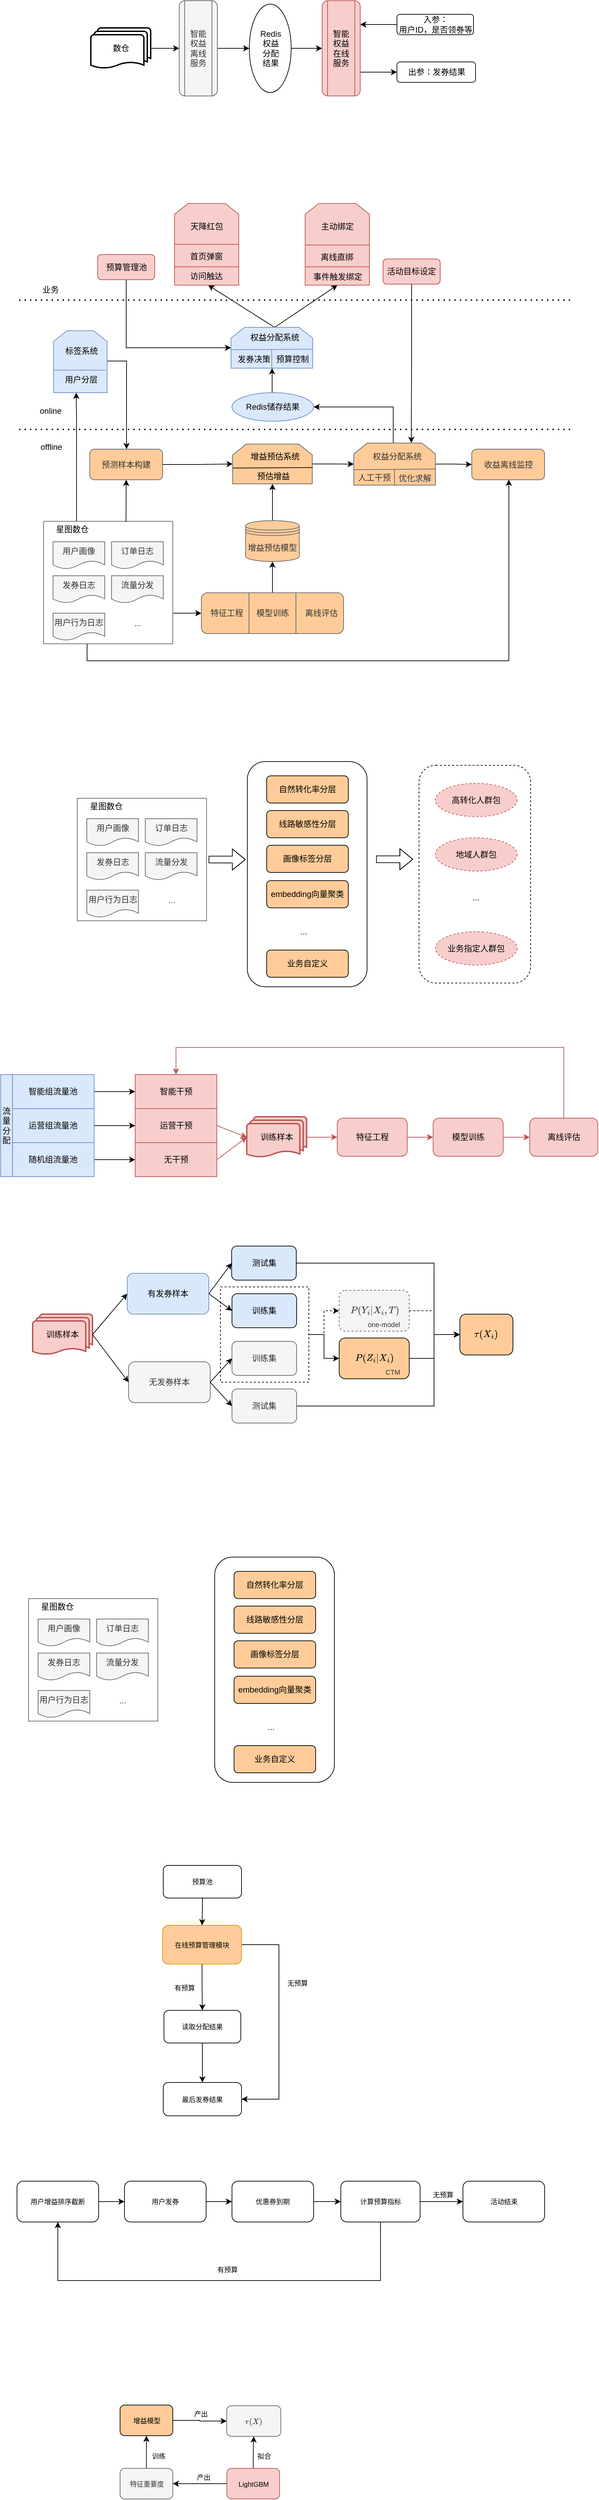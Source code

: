 <mxfile version="20.2.1" type="github">
  <diagram id="0d_ut0WmNH7dI-ibBs3p" name="第 1 页">
    <mxGraphModel dx="919" dy="613" grid="0" gridSize="10" guides="1" tooltips="1" connect="1" arrows="1" fold="1" page="0" pageScale="1" pageWidth="827" pageHeight="1169" background="none" math="1" shadow="0">
      <root>
        <mxCell id="0" />
        <mxCell id="1" parent="0" />
        <mxCell id="P1bSGM74OCymADJrnlDI-253" style="edgeStyle=orthogonalEdgeStyle;rounded=0;orthogonalLoop=1;jettySize=auto;html=1;exitX=1;exitY=0.5;exitDx=0;exitDy=0;entryX=0;entryY=0.5;entryDx=0;entryDy=0;strokeColor=#000000;strokeWidth=1;dashed=1;" parent="1" source="P1bSGM74OCymADJrnlDI-252" target="P1bSGM74OCymADJrnlDI-251" edge="1">
          <mxGeometry relative="1" as="geometry" />
        </mxCell>
        <mxCell id="EOO544wxVhOrI_FCxBew-11" style="edgeStyle=orthogonalEdgeStyle;rounded=0;orthogonalLoop=1;jettySize=auto;html=1;exitX=1;exitY=0.5;exitDx=0;exitDy=0;entryX=0;entryY=0.5;entryDx=0;entryDy=0;" edge="1" parent="1" source="P1bSGM74OCymADJrnlDI-252" target="EOO544wxVhOrI_FCxBew-10">
          <mxGeometry relative="1" as="geometry" />
        </mxCell>
        <mxCell id="P1bSGM74OCymADJrnlDI-252" value="" style="rounded=0;whiteSpace=wrap;html=1;glass=0;sketch=0;strokeColor=#000000;strokeWidth=1;fillColor=none;gradientColor=none;dashed=1;" parent="1" vertex="1">
          <mxGeometry x="346" y="1950" width="130" height="140" as="geometry" />
        </mxCell>
        <mxCell id="P1bSGM74OCymADJrnlDI-179" value="" style="rounded=1;whiteSpace=wrap;html=1;glass=0;sketch=0;strokeColor=#000000;strokeWidth=1;fillColor=none;gradientColor=none;" parent="1" vertex="1">
          <mxGeometry x="385.58" y="1178" width="176" height="331" as="geometry" />
        </mxCell>
        <mxCell id="P1bSGM74OCymADJrnlDI-195" value="" style="rounded=1;whiteSpace=wrap;html=1;glass=0;sketch=0;strokeColor=#000000;strokeWidth=1;fillColor=none;gradientColor=none;dashed=1;" parent="1" vertex="1">
          <mxGeometry x="638" y="1183.5" width="164" height="320" as="geometry" />
        </mxCell>
        <mxCell id="P1bSGM74OCymADJrnlDI-2" value="数仓" style="strokeWidth=2;html=1;shape=mxgraph.flowchart.multi-document;whiteSpace=wrap;" parent="1" vertex="1">
          <mxGeometry x="155.5" y="100" width="88" height="60" as="geometry" />
        </mxCell>
        <mxCell id="P1bSGM74OCymADJrnlDI-3" value="" style="endArrow=classic;html=1;rounded=0;exitX=1;exitY=0.5;exitDx=0;exitDy=0;exitPerimeter=0;" parent="1" source="P1bSGM74OCymADJrnlDI-2" edge="1">
          <mxGeometry width="50" height="50" relative="1" as="geometry">
            <mxPoint x="235.5" y="160" as="sourcePoint" />
            <mxPoint x="285.5" y="130" as="targetPoint" />
          </mxGeometry>
        </mxCell>
        <mxCell id="P1bSGM74OCymADJrnlDI-13" style="edgeStyle=orthogonalEdgeStyle;rounded=0;orthogonalLoop=1;jettySize=auto;html=1;exitX=1;exitY=0.75;exitDx=0;exitDy=0;entryX=0;entryY=0.5;entryDx=0;entryDy=0;" parent="1" source="P1bSGM74OCymADJrnlDI-4" target="P1bSGM74OCymADJrnlDI-10" edge="1">
          <mxGeometry relative="1" as="geometry" />
        </mxCell>
        <mxCell id="P1bSGM74OCymADJrnlDI-4" value="智能&lt;br&gt;权益&lt;br&gt;在线&lt;br&gt;服务" style="shape=process;whiteSpace=wrap;html=1;backgroundOutline=1;rounded=1;fillColor=#f8cecc;strokeColor=#b85450;" parent="1" vertex="1">
          <mxGeometry x="495.5" y="60" width="56" height="140" as="geometry" />
        </mxCell>
        <mxCell id="P1bSGM74OCymADJrnlDI-7" style="edgeStyle=orthogonalEdgeStyle;rounded=0;orthogonalLoop=1;jettySize=auto;html=1;exitX=1;exitY=0.5;exitDx=0;exitDy=0;entryX=0;entryY=0.5;entryDx=0;entryDy=0;" parent="1" source="P1bSGM74OCymADJrnlDI-5" target="P1bSGM74OCymADJrnlDI-6" edge="1">
          <mxGeometry relative="1" as="geometry" />
        </mxCell>
        <mxCell id="P1bSGM74OCymADJrnlDI-5" value="智能&lt;br&gt;权益&lt;br&gt;离线&lt;br&gt;服务" style="shape=process;whiteSpace=wrap;html=1;backgroundOutline=1;rounded=1;fillColor=#f5f5f5;strokeColor=#666666;fontColor=#333333;" parent="1" vertex="1">
          <mxGeometry x="285.5" y="60" width="56" height="140" as="geometry" />
        </mxCell>
        <mxCell id="P1bSGM74OCymADJrnlDI-8" style="edgeStyle=orthogonalEdgeStyle;rounded=0;orthogonalLoop=1;jettySize=auto;html=1;exitX=1;exitY=0.5;exitDx=0;exitDy=0;entryX=0;entryY=0.5;entryDx=0;entryDy=0;" parent="1" source="P1bSGM74OCymADJrnlDI-6" target="P1bSGM74OCymADJrnlDI-4" edge="1">
          <mxGeometry relative="1" as="geometry" />
        </mxCell>
        <mxCell id="P1bSGM74OCymADJrnlDI-6" value="Redis&lt;br&gt;权益&lt;br&gt;分配&lt;br&gt;结果" style="ellipse;whiteSpace=wrap;html=1;rounded=1;" parent="1" vertex="1">
          <mxGeometry x="388.5" y="65" width="61.5" height="130" as="geometry" />
        </mxCell>
        <mxCell id="P1bSGM74OCymADJrnlDI-10" value="出参：发券结果" style="rounded=1;whiteSpace=wrap;html=1;" parent="1" vertex="1">
          <mxGeometry x="605.5" y="150" width="115.5" height="30" as="geometry" />
        </mxCell>
        <mxCell id="P1bSGM74OCymADJrnlDI-12" style="edgeStyle=orthogonalEdgeStyle;rounded=0;orthogonalLoop=1;jettySize=auto;html=1;exitX=0;exitY=0.5;exitDx=0;exitDy=0;entryX=1;entryY=0.25;entryDx=0;entryDy=0;" parent="1" source="P1bSGM74OCymADJrnlDI-11" target="P1bSGM74OCymADJrnlDI-4" edge="1">
          <mxGeometry relative="1" as="geometry" />
        </mxCell>
        <mxCell id="P1bSGM74OCymADJrnlDI-11" value="入参：&lt;br&gt;用户ID，是否领券等" style="rounded=1;whiteSpace=wrap;html=1;" parent="1" vertex="1">
          <mxGeometry x="605.5" y="80" width="112.5" height="30" as="geometry" />
        </mxCell>
        <mxCell id="P1bSGM74OCymADJrnlDI-119" style="edgeStyle=orthogonalEdgeStyle;rounded=0;orthogonalLoop=1;jettySize=auto;html=1;exitX=0.25;exitY=0;exitDx=0;exitDy=0;strokeWidth=1;" parent="1" target="P1bSGM74OCymADJrnlDI-111" edge="1">
          <mxGeometry relative="1" as="geometry">
            <mxPoint x="134.5" y="825.0" as="sourcePoint" />
            <mxPoint x="133.54" y="519" as="targetPoint" />
            <Array as="points">
              <mxPoint x="134" y="671" />
              <mxPoint x="134" y="671" />
            </Array>
          </mxGeometry>
        </mxCell>
        <mxCell id="P1bSGM74OCymADJrnlDI-137" style="edgeStyle=orthogonalEdgeStyle;rounded=0;orthogonalLoop=1;jettySize=auto;html=1;exitX=1;exitY=0.75;exitDx=0;exitDy=0;entryX=0;entryY=0.5;entryDx=0;entryDy=0;strokeWidth=1;" parent="1" source="P1bSGM74OCymADJrnlDI-15" target="P1bSGM74OCymADJrnlDI-42" edge="1">
          <mxGeometry relative="1" as="geometry" />
        </mxCell>
        <mxCell id="P1bSGM74OCymADJrnlDI-138" style="edgeStyle=orthogonalEdgeStyle;rounded=0;orthogonalLoop=1;jettySize=auto;html=1;strokeWidth=1;entryX=0.505;entryY=0.996;entryDx=0;entryDy=0;entryPerimeter=0;" parent="1" source="P1bSGM74OCymADJrnlDI-15" target="P1bSGM74OCymADJrnlDI-23" edge="1">
          <mxGeometry relative="1" as="geometry">
            <mxPoint x="770" y="770" as="targetPoint" />
            <Array as="points">
              <mxPoint x="150" y="1030" />
              <mxPoint x="770" y="1030" />
              <mxPoint x="770" y="764" />
            </Array>
          </mxGeometry>
        </mxCell>
        <mxCell id="P1bSGM74OCymADJrnlDI-15" value="" style="swimlane;startSize=0;rounded=1;arcSize=38;fillColor=#f5f5f5;fontColor=#333333;strokeColor=#666666;" parent="1" vertex="1">
          <mxGeometry x="86" y="825" width="190" height="180" as="geometry">
            <mxRectangle x="60" y="825" width="50" height="40" as="alternateBounds" />
          </mxGeometry>
        </mxCell>
        <mxCell id="P1bSGM74OCymADJrnlDI-17" value="用户画像" style="shape=document;whiteSpace=wrap;html=1;boundedLbl=1;rounded=1;fillColor=#f5f5f5;fontColor=#333333;strokeColor=#666666;" parent="P1bSGM74OCymADJrnlDI-15" vertex="1">
          <mxGeometry x="14" y="30" width="76" height="40" as="geometry" />
        </mxCell>
        <mxCell id="P1bSGM74OCymADJrnlDI-18" value="订单日志" style="shape=document;whiteSpace=wrap;html=1;boundedLbl=1;rounded=1;fillColor=#f5f5f5;fontColor=#333333;strokeColor=#666666;" parent="P1bSGM74OCymADJrnlDI-15" vertex="1">
          <mxGeometry x="100" y="30" width="76" height="40" as="geometry" />
        </mxCell>
        <mxCell id="P1bSGM74OCymADJrnlDI-19" value="发券日志" style="shape=document;whiteSpace=wrap;html=1;boundedLbl=1;rounded=1;fillColor=#f5f5f5;fontColor=#333333;strokeColor=#666666;" parent="P1bSGM74OCymADJrnlDI-15" vertex="1">
          <mxGeometry x="14" y="80" width="76" height="40" as="geometry" />
        </mxCell>
        <mxCell id="P1bSGM74OCymADJrnlDI-20" value="流量分发" style="shape=document;whiteSpace=wrap;html=1;boundedLbl=1;rounded=1;fillColor=#f5f5f5;fontColor=#333333;strokeColor=#666666;" parent="P1bSGM74OCymADJrnlDI-15" vertex="1">
          <mxGeometry x="100" y="80" width="76" height="40" as="geometry" />
        </mxCell>
        <mxCell id="P1bSGM74OCymADJrnlDI-21" value="用户行为日志" style="shape=document;whiteSpace=wrap;html=1;boundedLbl=1;rounded=1;fillColor=#f5f5f5;fontColor=#333333;strokeColor=#666666;" parent="P1bSGM74OCymADJrnlDI-15" vertex="1">
          <mxGeometry x="14" y="135" width="76" height="40" as="geometry" />
        </mxCell>
        <mxCell id="P1bSGM74OCymADJrnlDI-22" value="..." style="text;html=1;align=center;verticalAlign=middle;resizable=0;points=[];autosize=1;strokeColor=none;fillColor=none;fontColor=#333333;" parent="P1bSGM74OCymADJrnlDI-15" vertex="1">
          <mxGeometry x="123" y="135" width="30" height="30" as="geometry" />
        </mxCell>
        <mxCell id="P1bSGM74OCymADJrnlDI-23" value="收益离线监控" style="rounded=1;whiteSpace=wrap;html=1;fillColor=#FFCC99;fontColor=#333333;strokeColor=#666666;" parent="1" vertex="1">
          <mxGeometry x="715.5" y="719" width="107" height="45" as="geometry" />
        </mxCell>
        <mxCell id="P1bSGM74OCymADJrnlDI-131" style="edgeStyle=orthogonalEdgeStyle;rounded=0;orthogonalLoop=1;jettySize=auto;html=1;entryX=0;entryY=0.5;entryDx=0;entryDy=0;strokeWidth=1;" parent="1" source="P1bSGM74OCymADJrnlDI-40" target="P1bSGM74OCymADJrnlDI-24" edge="1">
          <mxGeometry relative="1" as="geometry" />
        </mxCell>
        <mxCell id="P1bSGM74OCymADJrnlDI-40" value="预测样本构建" style="rounded=1;whiteSpace=wrap;html=1;fillColor=#FFCC99;fontColor=#333333;strokeColor=#666666;" parent="1" vertex="1">
          <mxGeometry x="154" y="719" width="107" height="45" as="geometry" />
        </mxCell>
        <mxCell id="P1bSGM74OCymADJrnlDI-134" style="edgeStyle=orthogonalEdgeStyle;rounded=0;orthogonalLoop=1;jettySize=auto;html=1;entryX=0.5;entryY=1;entryDx=0;entryDy=0;strokeWidth=1;" parent="1" source="P1bSGM74OCymADJrnlDI-42" target="P1bSGM74OCymADJrnlDI-45" edge="1">
          <mxGeometry relative="1" as="geometry" />
        </mxCell>
        <mxCell id="P1bSGM74OCymADJrnlDI-133" style="edgeStyle=orthogonalEdgeStyle;rounded=0;orthogonalLoop=1;jettySize=auto;html=1;strokeWidth=1;entryX=0.5;entryY=1;entryDx=0;entryDy=0;" parent="1" source="P1bSGM74OCymADJrnlDI-45" target="P1bSGM74OCymADJrnlDI-24" edge="1">
          <mxGeometry relative="1" as="geometry">
            <mxPoint x="430" y="780" as="targetPoint" />
          </mxGeometry>
        </mxCell>
        <mxCell id="P1bSGM74OCymADJrnlDI-45" value="增益预估模型" style="shape=datastore;whiteSpace=wrap;html=1;rounded=1;glass=0;sketch=0;strokeWidth=1;fillColor=#FFCC99;fontColor=#333333;strokeColor=#666666;" parent="1" vertex="1">
          <mxGeometry x="383" y="824" width="79" height="60" as="geometry" />
        </mxCell>
        <mxCell id="P1bSGM74OCymADJrnlDI-158" style="edgeStyle=orthogonalEdgeStyle;rounded=0;orthogonalLoop=1;jettySize=auto;html=1;exitX=0.5;exitY=1;exitDx=0;exitDy=0;entryX=0.704;entryY=-0.003;entryDx=0;entryDy=0;entryPerimeter=0;strokeWidth=1;" parent="1" source="P1bSGM74OCymADJrnlDI-110" target="P1bSGM74OCymADJrnlDI-30" edge="1">
          <mxGeometry relative="1" as="geometry" />
        </mxCell>
        <mxCell id="P1bSGM74OCymADJrnlDI-110" value="活动目标设定" style="rounded=1;whiteSpace=wrap;html=1;glass=0;sketch=0;strokeWidth=1;fillColor=#f8cecc;strokeColor=#b85450;" parent="1" vertex="1">
          <mxGeometry x="585" y="439.5" width="84" height="37" as="geometry" />
        </mxCell>
        <mxCell id="P1bSGM74OCymADJrnlDI-111" value="" style="shape=loopLimit;whiteSpace=wrap;html=1;rounded=0;sketch=0;size=20;fillColor=#dae8fc;strokeColor=#6c8ebf;" parent="1" vertex="1">
          <mxGeometry x="100.58" y="545" width="78.92" height="91" as="geometry" />
        </mxCell>
        <mxCell id="P1bSGM74OCymADJrnlDI-122" style="edgeStyle=orthogonalEdgeStyle;rounded=0;orthogonalLoop=1;jettySize=auto;html=1;strokeWidth=1;exitX=0.98;exitY=0.982;exitDx=0;exitDy=0;exitPerimeter=0;" parent="1" source="P1bSGM74OCymADJrnlDI-113" target="P1bSGM74OCymADJrnlDI-40" edge="1">
          <mxGeometry relative="1" as="geometry">
            <mxPoint x="180" y="560" as="sourcePoint" />
            <Array as="points">
              <mxPoint x="208" y="590" />
            </Array>
          </mxGeometry>
        </mxCell>
        <mxCell id="P1bSGM74OCymADJrnlDI-113" value="标签系统" style="text;html=1;strokeColor=none;fillColor=none;align=center;verticalAlign=middle;whiteSpace=wrap;rounded=0;sketch=0;" parent="1" vertex="1">
          <mxGeometry x="101.5" y="560" width="80" height="30" as="geometry" />
        </mxCell>
        <mxCell id="P1bSGM74OCymADJrnlDI-114" value="" style="endArrow=none;html=1;rounded=0;exitX=-0.01;exitY=0.572;exitDx=0;exitDy=0;exitPerimeter=0;fillColor=#dae8fc;strokeColor=#6c8ebf;" parent="1" edge="1">
          <mxGeometry width="50" height="50" relative="1" as="geometry">
            <mxPoint x="100.29" y="602.9" as="sourcePoint" />
            <mxPoint x="177.79" y="602.9" as="targetPoint" />
          </mxGeometry>
        </mxCell>
        <mxCell id="P1bSGM74OCymADJrnlDI-116" value="用户分层" style="text;html=1;align=center;verticalAlign=middle;resizable=0;points=[];autosize=1;strokeColor=none;fillColor=none;" parent="1" vertex="1">
          <mxGeometry x="106" y="602" width="70" height="30" as="geometry" />
        </mxCell>
        <mxCell id="P1bSGM74OCymADJrnlDI-121" value="" style="endArrow=classic;html=1;rounded=0;strokeWidth=1;entryX=0.5;entryY=1;entryDx=0;entryDy=0;exitX=0.638;exitY=0.005;exitDx=0;exitDy=0;exitPerimeter=0;" parent="1" source="P1bSGM74OCymADJrnlDI-15" target="P1bSGM74OCymADJrnlDI-40" edge="1">
          <mxGeometry width="50" height="50" relative="1" as="geometry">
            <mxPoint x="278" y="820" as="sourcePoint" />
            <mxPoint x="328" y="790" as="targetPoint" />
          </mxGeometry>
        </mxCell>
        <mxCell id="P1bSGM74OCymADJrnlDI-128" style="edgeStyle=orthogonalEdgeStyle;rounded=0;orthogonalLoop=1;jettySize=auto;html=1;exitX=1;exitY=0.5;exitDx=0;exitDy=0;entryX=0;entryY=0.5;entryDx=0;entryDy=0;strokeWidth=1;" parent="1" source="P1bSGM74OCymADJrnlDI-24" target="P1bSGM74OCymADJrnlDI-30" edge="1">
          <mxGeometry relative="1" as="geometry" />
        </mxCell>
        <mxCell id="P1bSGM74OCymADJrnlDI-132" style="edgeStyle=orthogonalEdgeStyle;rounded=0;orthogonalLoop=1;jettySize=auto;html=1;exitX=1;exitY=0.5;exitDx=0;exitDy=0;entryX=0;entryY=0.5;entryDx=0;entryDy=0;strokeWidth=1;" parent="1" source="P1bSGM74OCymADJrnlDI-30" target="P1bSGM74OCymADJrnlDI-23" edge="1">
          <mxGeometry relative="1" as="geometry" />
        </mxCell>
        <mxCell id="P1bSGM74OCymADJrnlDI-136" value="" style="group;fillColor=none;fontColor=#333333;strokeColor=none;container=0;" parent="1" vertex="1" connectable="0">
          <mxGeometry x="317" y="930" width="209" height="60" as="geometry" />
        </mxCell>
        <mxCell id="P1bSGM74OCymADJrnlDI-145" value="" style="endArrow=classic;html=1;rounded=0;strokeWidth=1;entryX=0.543;entryY=0.933;entryDx=0;entryDy=0;entryPerimeter=0;exitX=0.5;exitY=0;exitDx=0;exitDy=0;" parent="1" source="P1bSGM74OCymADJrnlDI-72" target="P1bSGM74OCymADJrnlDI-90" edge="1">
          <mxGeometry width="50" height="50" relative="1" as="geometry">
            <mxPoint x="128" y="508" as="sourcePoint" />
            <mxPoint x="318" y="528" as="targetPoint" />
          </mxGeometry>
        </mxCell>
        <mxCell id="P1bSGM74OCymADJrnlDI-74" value="" style="shape=loopLimit;whiteSpace=wrap;html=1;rounded=0;sketch=0;size=20;container=0;fillColor=#f8cecc;strokeColor=#b85450;" parent="1" vertex="1">
          <mxGeometry x="278.58" y="358" width="94.42" height="120" as="geometry" />
        </mxCell>
        <mxCell id="P1bSGM74OCymADJrnlDI-75" value="" style="endArrow=none;html=1;rounded=0;exitX=-0.01;exitY=0.572;exitDx=0;exitDy=0;exitPerimeter=0;fillColor=#f8cecc;strokeColor=#b85450;" parent="1" edge="1">
          <mxGeometry width="50" height="50" relative="1" as="geometry">
            <mxPoint x="278" y="418" as="sourcePoint" />
            <mxPoint x="373" y="418" as="targetPoint" />
          </mxGeometry>
        </mxCell>
        <mxCell id="P1bSGM74OCymADJrnlDI-79" value="天降红包" style="text;html=1;strokeColor=none;fillColor=#f8cecc;align=center;verticalAlign=middle;whiteSpace=wrap;rounded=0;sketch=0;container=0;" parent="1" vertex="1">
          <mxGeometry x="286" y="377" width="80" height="30" as="geometry" />
        </mxCell>
        <mxCell id="P1bSGM74OCymADJrnlDI-88" value="" style="endArrow=none;html=1;rounded=0;exitX=-0.01;exitY=0.572;exitDx=0;exitDy=0;exitPerimeter=0;fillColor=#f8cecc;strokeColor=#b85450;" parent="1" edge="1">
          <mxGeometry width="50" height="50" relative="1" as="geometry">
            <mxPoint x="278" y="451" as="sourcePoint" />
            <mxPoint x="373" y="451" as="targetPoint" />
          </mxGeometry>
        </mxCell>
        <mxCell id="P1bSGM74OCymADJrnlDI-89" value="首页弹窗" style="text;html=1;align=center;verticalAlign=middle;resizable=0;points=[];autosize=1;strokeColor=none;fillColor=none;container=0;" parent="1" vertex="1">
          <mxGeometry x="290" y="421" width="70" height="30" as="geometry" />
        </mxCell>
        <mxCell id="P1bSGM74OCymADJrnlDI-90" value="访问触达" style="text;html=1;align=center;verticalAlign=middle;resizable=0;points=[];autosize=1;strokeColor=none;fillColor=none;container=0;" parent="1" vertex="1">
          <mxGeometry x="290" y="450" width="70" height="30" as="geometry" />
        </mxCell>
        <mxCell id="P1bSGM74OCymADJrnlDI-149" value="" style="endArrow=classic;html=1;rounded=0;strokeWidth=1;exitX=0.5;exitY=0;exitDx=0;exitDy=0;entryX=0.5;entryY=0.9;entryDx=0;entryDy=0;entryPerimeter=0;" parent="1" source="P1bSGM74OCymADJrnlDI-72" target="P1bSGM74OCymADJrnlDI-108" edge="1">
          <mxGeometry width="50" height="50" relative="1" as="geometry">
            <mxPoint x="428" y="548" as="sourcePoint" />
            <mxPoint x="478" y="498" as="targetPoint" />
          </mxGeometry>
        </mxCell>
        <mxCell id="P1bSGM74OCymADJrnlDI-67" value="" style="shape=loopLimit;whiteSpace=wrap;html=1;rounded=0;sketch=0;size=20;container=0;fillColor=#dae8fc;strokeColor=#6c8ebf;" parent="1" vertex="1">
          <mxGeometry x="361.58" y="540" width="120" height="60" as="geometry" />
        </mxCell>
        <mxCell id="P1bSGM74OCymADJrnlDI-68" value="" style="endArrow=none;html=1;rounded=0;entryX=0.997;entryY=0.558;entryDx=0;entryDy=0;exitX=-0.01;exitY=0.572;exitDx=0;exitDy=0;exitPerimeter=0;entryPerimeter=0;fillColor=#dae8fc;strokeColor=#6c8ebf;" parent="1" edge="1">
          <mxGeometry width="50" height="50" relative="1" as="geometry">
            <mxPoint x="361.58" y="572.92" as="sourcePoint" />
            <mxPoint x="482.42" y="572.08" as="targetPoint" />
          </mxGeometry>
        </mxCell>
        <mxCell id="P1bSGM74OCymADJrnlDI-69" value="" style="endArrow=none;html=1;rounded=0;fillColor=#dae8fc;strokeColor=#6c8ebf;" parent="1" edge="1">
          <mxGeometry width="50" height="50" relative="1" as="geometry">
            <mxPoint x="422.53" y="600" as="sourcePoint" />
            <mxPoint x="422.53" y="600" as="targetPoint" />
          </mxGeometry>
        </mxCell>
        <mxCell id="P1bSGM74OCymADJrnlDI-70" value="" style="endArrow=none;html=1;rounded=0;exitX=0.5;exitY=1;exitDx=0;exitDy=0;fillColor=#dae8fc;strokeColor=#6c8ebf;" parent="1" source="P1bSGM74OCymADJrnlDI-67" edge="1">
          <mxGeometry width="50" height="50" relative="1" as="geometry">
            <mxPoint x="421.36" y="592" as="sourcePoint" />
            <mxPoint x="421.36" y="572" as="targetPoint" />
          </mxGeometry>
        </mxCell>
        <mxCell id="P1bSGM74OCymADJrnlDI-71" value="预算控制" style="text;html=1;strokeColor=none;fillColor=none;align=center;verticalAlign=middle;whiteSpace=wrap;rounded=0;sketch=0;container=0;" parent="1" vertex="1">
          <mxGeometry x="421.58" y="572" width="60" height="30" as="geometry" />
        </mxCell>
        <mxCell id="P1bSGM74OCymADJrnlDI-72" value="权益分配系统" style="text;html=1;strokeColor=none;fillColor=none;align=center;verticalAlign=middle;whiteSpace=wrap;rounded=0;sketch=0;container=0;" parent="1" vertex="1">
          <mxGeometry x="385.58" y="540" width="80" height="30" as="geometry" />
        </mxCell>
        <mxCell id="P1bSGM74OCymADJrnlDI-73" value="发券决策" style="text;html=1;align=center;verticalAlign=middle;resizable=0;points=[];autosize=1;strokeColor=none;fillColor=none;container=0;" parent="1" vertex="1">
          <mxGeometry x="360" y="572" width="70" height="30" as="geometry" />
        </mxCell>
        <mxCell id="P1bSGM74OCymADJrnlDI-103" value="" style="shape=loopLimit;whiteSpace=wrap;html=1;rounded=0;sketch=0;size=20;container=0;fillColor=#f8cecc;strokeColor=#b85450;" parent="1" vertex="1">
          <mxGeometry x="470.58" y="358" width="94.42" height="120" as="geometry" />
        </mxCell>
        <mxCell id="P1bSGM74OCymADJrnlDI-104" value="" style="endArrow=none;html=1;rounded=0;exitX=-0.01;exitY=0.572;exitDx=0;exitDy=0;exitPerimeter=0;fillColor=#f8cecc;strokeColor=#b85450;" parent="1" edge="1">
          <mxGeometry width="50" height="50" relative="1" as="geometry">
            <mxPoint x="470.0" y="419" as="sourcePoint" />
            <mxPoint x="565" y="419" as="targetPoint" />
          </mxGeometry>
        </mxCell>
        <mxCell id="P1bSGM74OCymADJrnlDI-105" value="主动绑定" style="text;html=1;strokeColor=none;fillColor=none;align=center;verticalAlign=middle;whiteSpace=wrap;rounded=0;sketch=0;container=0;" parent="1" vertex="1">
          <mxGeometry x="478.0" y="377" width="80" height="30" as="geometry" />
        </mxCell>
        <mxCell id="P1bSGM74OCymADJrnlDI-106" value="" style="endArrow=none;html=1;rounded=0;exitX=-0.01;exitY=0.572;exitDx=0;exitDy=0;exitPerimeter=0;fillColor=#f8cecc;strokeColor=#b85450;" parent="1" edge="1">
          <mxGeometry width="50" height="50" relative="1" as="geometry">
            <mxPoint x="470.0" y="451" as="sourcePoint" />
            <mxPoint x="565" y="451" as="targetPoint" />
          </mxGeometry>
        </mxCell>
        <mxCell id="P1bSGM74OCymADJrnlDI-107" value="离线直绑" style="text;html=1;align=center;verticalAlign=middle;resizable=0;points=[];autosize=1;strokeColor=none;fillColor=none;container=0;" parent="1" vertex="1">
          <mxGeometry x="482.0" y="422" width="70" height="30" as="geometry" />
        </mxCell>
        <mxCell id="P1bSGM74OCymADJrnlDI-108" value="事件触发绑定" style="text;html=1;align=center;verticalAlign=middle;resizable=0;points=[];autosize=1;strokeColor=none;fillColor=none;container=0;" parent="1" vertex="1">
          <mxGeometry x="468.0" y="451" width="100" height="30" as="geometry" />
        </mxCell>
        <mxCell id="P1bSGM74OCymADJrnlDI-162" style="edgeStyle=orthogonalEdgeStyle;rounded=0;orthogonalLoop=1;jettySize=auto;html=1;exitX=0.5;exitY=0;exitDx=0;exitDy=0;strokeWidth=1;entryX=0.914;entryY=0.933;entryDx=0;entryDy=0;entryPerimeter=0;" parent="1" edge="1">
          <mxGeometry relative="1" as="geometry">
            <mxPoint x="422" y="636" as="sourcePoint" />
            <mxPoint x="421.98" y="599.99" as="targetPoint" />
            <Array as="points" />
          </mxGeometry>
        </mxCell>
        <mxCell id="P1bSGM74OCymADJrnlDI-160" value="Redis储存结果" style="ellipse;whiteSpace=wrap;html=1;rounded=1;glass=0;sketch=0;strokeWidth=1;fillColor=#dae8fc;strokeColor=#6c8ebf;" parent="1" vertex="1">
          <mxGeometry x="363" y="636" width="120" height="42" as="geometry" />
        </mxCell>
        <mxCell id="P1bSGM74OCymADJrnlDI-161" style="edgeStyle=orthogonalEdgeStyle;rounded=0;orthogonalLoop=1;jettySize=auto;html=1;entryX=1;entryY=0.5;entryDx=0;entryDy=0;strokeWidth=1;" parent="1" source="P1bSGM74OCymADJrnlDI-30" target="P1bSGM74OCymADJrnlDI-160" edge="1">
          <mxGeometry relative="1" as="geometry">
            <Array as="points">
              <mxPoint x="600" y="657" />
            </Array>
          </mxGeometry>
        </mxCell>
        <mxCell id="P1bSGM74OCymADJrnlDI-165" value="" style="endArrow=none;dashed=1;html=1;dashPattern=1 3;strokeWidth=2;rounded=0;" parent="1" edge="1">
          <mxGeometry width="50" height="50" relative="1" as="geometry">
            <mxPoint x="50" y="690" as="sourcePoint" />
            <mxPoint x="860" y="690" as="targetPoint" />
          </mxGeometry>
        </mxCell>
        <mxCell id="P1bSGM74OCymADJrnlDI-24" value="" style="shape=loopLimit;whiteSpace=wrap;html=1;rounded=0;sketch=0;size=20;container=0;fillColor=#FFCC99;strokeColor=#666666;fontColor=#333333;" parent="1" vertex="1">
          <mxGeometry x="364" y="711.5" width="117" height="58.5" as="geometry" />
        </mxCell>
        <mxCell id="P1bSGM74OCymADJrnlDI-26" value="" style="endArrow=none;html=1;rounded=0;entryX=0.997;entryY=0.558;entryDx=0;entryDy=0;entryPerimeter=0;fillColor=#fff2cc;strokeColor=#000000;exitX=0.001;exitY=0.603;exitDx=0;exitDy=0;exitPerimeter=0;" parent="1" source="P1bSGM74OCymADJrnlDI-24" edge="1">
          <mxGeometry width="50" height="50" relative="1" as="geometry">
            <mxPoint x="370" y="747" as="sourcePoint" />
            <mxPoint x="481.64" y="745.98" as="targetPoint" />
          </mxGeometry>
        </mxCell>
        <mxCell id="P1bSGM74OCymADJrnlDI-27" value="预估增益" style="text;html=1;strokeColor=none;fillColor=none;align=center;verticalAlign=middle;whiteSpace=wrap;rounded=0;sketch=0;container=0;" parent="1" vertex="1">
          <mxGeometry x="394" y="751.5" width="60" height="15" as="geometry" />
        </mxCell>
        <mxCell id="P1bSGM74OCymADJrnlDI-28" value="增益预估系统" style="text;html=1;strokeColor=none;fillColor=none;align=center;verticalAlign=middle;whiteSpace=wrap;rounded=0;sketch=0;container=0;" parent="1" vertex="1">
          <mxGeometry x="388.25" y="722.5" width="77" height="15" as="geometry" />
        </mxCell>
        <mxCell id="P1bSGM74OCymADJrnlDI-30" value="" style="shape=loopLimit;whiteSpace=wrap;html=1;rounded=0;sketch=0;size=20;container=0;fillColor=#FFCC99;fontColor=#333333;strokeColor=#666666;" parent="1" vertex="1">
          <mxGeometry x="542.08" y="710" width="120.0" height="61.846" as="geometry" />
        </mxCell>
        <mxCell id="P1bSGM74OCymADJrnlDI-32" value="" style="endArrow=none;html=1;rounded=0;entryX=0.997;entryY=0.558;entryDx=0;entryDy=0;exitX=-0.01;exitY=0.572;exitDx=0;exitDy=0;exitPerimeter=0;entryPerimeter=0;fillColor=#f5f5f5;strokeColor=#666666;" parent="1" edge="1">
          <mxGeometry width="50" height="50" relative="1" as="geometry">
            <mxPoint x="542.08" y="749.087" as="sourcePoint" />
            <mxPoint x="662.92" y="748.221" as="targetPoint" />
          </mxGeometry>
        </mxCell>
        <mxCell id="P1bSGM74OCymADJrnlDI-33" value="" style="endArrow=none;html=1;rounded=0;fillColor=#f5f5f5;strokeColor=#666666;" parent="1" target="P1bSGM74OCymADJrnlDI-30" edge="1">
          <mxGeometry width="50" height="50" relative="1" as="geometry">
            <mxPoint x="602.03" y="771.846" as="sourcePoint" />
            <mxPoint x="602.08" y="740.923" as="targetPoint" />
          </mxGeometry>
        </mxCell>
        <mxCell id="P1bSGM74OCymADJrnlDI-34" value="" style="endArrow=none;html=1;rounded=0;exitX=-0.001;exitY=0.837;exitDx=0;exitDy=0;exitPerimeter=0;fillColor=#f5f5f5;strokeColor=#666666;" parent="1" source="P1bSGM74OCymADJrnlDI-35" edge="1">
          <mxGeometry width="50" height="50" relative="1" as="geometry">
            <mxPoint x="602.08" y="778.031" as="sourcePoint" />
            <mxPoint x="601.86" y="749.169" as="targetPoint" />
          </mxGeometry>
        </mxCell>
        <mxCell id="P1bSGM74OCymADJrnlDI-35" value="优化求解" style="text;html=1;strokeColor=none;fillColor=none;align=center;verticalAlign=middle;whiteSpace=wrap;rounded=0;sketch=0;container=0;fontColor=#333333;" parent="1" vertex="1">
          <mxGeometry x="602.08" y="746.077" width="60.0" height="30.923" as="geometry" />
        </mxCell>
        <mxCell id="P1bSGM74OCymADJrnlDI-37" value="权益分配系统" style="text;html=1;strokeColor=none;fillColor=none;align=center;verticalAlign=middle;whiteSpace=wrap;rounded=0;sketch=0;container=0;fontColor=#333333;" parent="1" vertex="1">
          <mxGeometry x="566.08" y="714.123" width="80.0" height="30.923" as="geometry" />
        </mxCell>
        <mxCell id="P1bSGM74OCymADJrnlDI-38" value="人工干预" style="text;html=1;align=center;verticalAlign=middle;resizable=0;points=[];autosize=1;strokeColor=none;fillColor=none;container=0;fontColor=#333333;" parent="1" vertex="1">
          <mxGeometry x="537.08" y="746.077" width="70" height="30" as="geometry" />
        </mxCell>
        <mxCell id="P1bSGM74OCymADJrnlDI-42" value="模型训练" style="shape=process;whiteSpace=wrap;html=1;backgroundOutline=1;rounded=1;glass=0;sketch=0;strokeWidth=1;size=0.333;fillColor=#FFCC99;fontColor=#333333;strokeColor=#666666;" parent="1" vertex="1">
          <mxGeometry x="318" y="930" width="209" height="60" as="geometry" />
        </mxCell>
        <mxCell id="P1bSGM74OCymADJrnlDI-43" value="特征工程" style="text;html=1;align=center;verticalAlign=middle;resizable=0;points=[];autosize=1;strokeColor=none;fillColor=none;fontColor=#333333;" parent="1" vertex="1">
          <mxGeometry x="320" y="945" width="70" height="30" as="geometry" />
        </mxCell>
        <mxCell id="P1bSGM74OCymADJrnlDI-44" value="离线评估" style="text;html=1;align=center;verticalAlign=middle;resizable=0;points=[];autosize=1;strokeColor=none;fillColor=none;fontColor=#333333;" parent="1" vertex="1">
          <mxGeometry x="459" y="945" width="70" height="30" as="geometry" />
        </mxCell>
        <mxCell id="P1bSGM74OCymADJrnlDI-166" value="offline" style="text;html=1;align=center;verticalAlign=middle;resizable=0;points=[];autosize=1;strokeColor=none;fillColor=none;" parent="1" vertex="1">
          <mxGeometry x="67" y="700.5" width="60" height="30" as="geometry" />
        </mxCell>
        <mxCell id="P1bSGM74OCymADJrnlDI-167" value="online" style="text;html=1;align=center;verticalAlign=middle;resizable=0;points=[];autosize=1;strokeColor=none;fillColor=none;" parent="1" vertex="1">
          <mxGeometry x="66" y="648" width="60" height="30" as="geometry" />
        </mxCell>
        <mxCell id="P1bSGM74OCymADJrnlDI-168" value="星图数仓" style="text;html=1;align=center;verticalAlign=middle;resizable=0;points=[];autosize=1;strokeColor=none;fillColor=none;" parent="1" vertex="1">
          <mxGeometry x="93" y="822" width="70" height="30" as="geometry" />
        </mxCell>
        <mxCell id="P1bSGM74OCymADJrnlDI-169" value="" style="endArrow=none;dashed=1;html=1;dashPattern=1 3;strokeWidth=2;rounded=0;" parent="1" edge="1">
          <mxGeometry width="50" height="50" relative="1" as="geometry">
            <mxPoint x="50" y="500" as="sourcePoint" />
            <mxPoint x="860" y="500" as="targetPoint" />
          </mxGeometry>
        </mxCell>
        <mxCell id="P1bSGM74OCymADJrnlDI-170" value="业务" style="text;html=1;align=center;verticalAlign=middle;resizable=0;points=[];autosize=1;strokeColor=none;fillColor=none;" parent="1" vertex="1">
          <mxGeometry x="71" y="470" width="50" height="30" as="geometry" />
        </mxCell>
        <mxCell id="P1bSGM74OCymADJrnlDI-171" value="" style="swimlane;startSize=0;rounded=1;arcSize=38;fillColor=#f5f5f5;fontColor=#333333;strokeColor=#666666;" parent="1" vertex="1">
          <mxGeometry x="135.58" y="1232" width="190" height="180" as="geometry">
            <mxRectangle x="60" y="825" width="50" height="40" as="alternateBounds" />
          </mxGeometry>
        </mxCell>
        <mxCell id="P1bSGM74OCymADJrnlDI-172" value="用户画像" style="shape=document;whiteSpace=wrap;html=1;boundedLbl=1;rounded=1;fillColor=#f5f5f5;fontColor=#333333;strokeColor=#666666;" parent="P1bSGM74OCymADJrnlDI-171" vertex="1">
          <mxGeometry x="14" y="30" width="76" height="40" as="geometry" />
        </mxCell>
        <mxCell id="P1bSGM74OCymADJrnlDI-173" value="订单日志" style="shape=document;whiteSpace=wrap;html=1;boundedLbl=1;rounded=1;fillColor=#f5f5f5;fontColor=#333333;strokeColor=#666666;" parent="P1bSGM74OCymADJrnlDI-171" vertex="1">
          <mxGeometry x="100" y="30" width="76" height="40" as="geometry" />
        </mxCell>
        <mxCell id="P1bSGM74OCymADJrnlDI-174" value="发券日志" style="shape=document;whiteSpace=wrap;html=1;boundedLbl=1;rounded=1;fillColor=#f5f5f5;fontColor=#333333;strokeColor=#666666;" parent="P1bSGM74OCymADJrnlDI-171" vertex="1">
          <mxGeometry x="14" y="80" width="76" height="40" as="geometry" />
        </mxCell>
        <mxCell id="P1bSGM74OCymADJrnlDI-175" value="流量分发" style="shape=document;whiteSpace=wrap;html=1;boundedLbl=1;rounded=1;fillColor=#f5f5f5;fontColor=#333333;strokeColor=#666666;" parent="P1bSGM74OCymADJrnlDI-171" vertex="1">
          <mxGeometry x="100" y="80" width="76" height="40" as="geometry" />
        </mxCell>
        <mxCell id="P1bSGM74OCymADJrnlDI-176" value="用户行为日志" style="shape=document;whiteSpace=wrap;html=1;boundedLbl=1;rounded=1;fillColor=#f5f5f5;fontColor=#333333;strokeColor=#666666;" parent="P1bSGM74OCymADJrnlDI-171" vertex="1">
          <mxGeometry x="14" y="135" width="76" height="40" as="geometry" />
        </mxCell>
        <mxCell id="P1bSGM74OCymADJrnlDI-177" value="..." style="text;html=1;align=center;verticalAlign=middle;resizable=0;points=[];autosize=1;strokeColor=none;fillColor=none;fontColor=#333333;" parent="P1bSGM74OCymADJrnlDI-171" vertex="1">
          <mxGeometry x="123" y="135" width="30" height="30" as="geometry" />
        </mxCell>
        <mxCell id="P1bSGM74OCymADJrnlDI-178" value="星图数仓" style="text;html=1;align=center;verticalAlign=middle;resizable=0;points=[];autosize=1;strokeColor=none;fillColor=none;" parent="1" vertex="1">
          <mxGeometry x="142.58" y="1229" width="70" height="30" as="geometry" />
        </mxCell>
        <mxCell id="P1bSGM74OCymADJrnlDI-180" value="自然转化率分层" style="rounded=1;whiteSpace=wrap;html=1;glass=0;sketch=0;strokeColor=#000000;strokeWidth=1;fillColor=#FFCC99;gradientColor=none;" parent="1" vertex="1">
          <mxGeometry x="414" y="1199" width="120" height="40" as="geometry" />
        </mxCell>
        <mxCell id="P1bSGM74OCymADJrnlDI-181" value="线路敏感性分层" style="rounded=1;whiteSpace=wrap;html=1;glass=0;sketch=0;strokeColor=#000000;strokeWidth=1;fillColor=#FFCC99;gradientColor=none;" parent="1" vertex="1">
          <mxGeometry x="414" y="1250" width="120" height="40" as="geometry" />
        </mxCell>
        <mxCell id="P1bSGM74OCymADJrnlDI-182" value="画像标签分层" style="rounded=1;whiteSpace=wrap;html=1;glass=0;sketch=0;strokeColor=#000000;strokeWidth=1;fillColor=#FFCC99;gradientColor=none;" parent="1" vertex="1">
          <mxGeometry x="414" y="1301" width="120" height="40" as="geometry" />
        </mxCell>
        <mxCell id="P1bSGM74OCymADJrnlDI-184" value="embedding向量聚类" style="rounded=1;whiteSpace=wrap;html=1;glass=0;sketch=0;strokeColor=#000000;strokeWidth=1;fillColor=#FFCC99;gradientColor=none;" parent="1" vertex="1">
          <mxGeometry x="414" y="1353" width="120" height="40" as="geometry" />
        </mxCell>
        <mxCell id="P1bSGM74OCymADJrnlDI-189" value="业务自定义" style="rounded=1;whiteSpace=wrap;html=1;glass=0;sketch=0;strokeColor=#000000;strokeWidth=1;fillColor=#FFCC99;gradientColor=none;" parent="1" vertex="1">
          <mxGeometry x="414" y="1455" width="120" height="40" as="geometry" />
        </mxCell>
        <mxCell id="P1bSGM74OCymADJrnlDI-191" value="高转化人群包" style="ellipse;whiteSpace=wrap;html=1;rounded=1;glass=0;dashed=1;sketch=0;strokeColor=#b85450;strokeWidth=1;fillColor=#f8cecc;" parent="1" vertex="1">
          <mxGeometry x="662" y="1210" width="120" height="49" as="geometry" />
        </mxCell>
        <mxCell id="P1bSGM74OCymADJrnlDI-192" value="业务指定人群包" style="ellipse;whiteSpace=wrap;html=1;rounded=1;glass=0;dashed=1;sketch=0;strokeColor=#b85450;strokeWidth=1;fillColor=#f8cecc;" parent="1" vertex="1">
          <mxGeometry x="662.08" y="1428" width="120" height="49" as="geometry" />
        </mxCell>
        <mxCell id="P1bSGM74OCymADJrnlDI-193" value="地域人群包" style="ellipse;whiteSpace=wrap;html=1;rounded=1;glass=0;dashed=1;sketch=0;strokeColor=#b85450;strokeWidth=1;fillColor=#f8cecc;" parent="1" vertex="1">
          <mxGeometry x="662" y="1290" width="120" height="49" as="geometry" />
        </mxCell>
        <mxCell id="P1bSGM74OCymADJrnlDI-194" value="..." style="text;html=1;align=center;verticalAlign=middle;resizable=0;points=[];autosize=1;strokeColor=none;fillColor=none;" parent="1" vertex="1">
          <mxGeometry x="706" y="1363" width="30" height="30" as="geometry" />
        </mxCell>
        <mxCell id="P1bSGM74OCymADJrnlDI-196" value="" style="shape=flexArrow;endArrow=classic;html=1;rounded=0;strokeColor=#000000;strokeWidth=1;exitX=1;exitY=0.5;exitDx=0;exitDy=0;" parent="1" edge="1">
          <mxGeometry width="50" height="50" relative="1" as="geometry">
            <mxPoint x="328.58" y="1322.0" as="sourcePoint" />
            <mxPoint x="383" y="1322" as="targetPoint" />
            <Array as="points">
              <mxPoint x="353" y="1322" />
            </Array>
          </mxGeometry>
        </mxCell>
        <mxCell id="P1bSGM74OCymADJrnlDI-198" value="" style="shape=flexArrow;endArrow=classic;html=1;rounded=0;strokeColor=#000000;strokeWidth=1;exitX=1;exitY=0.5;exitDx=0;exitDy=0;" parent="1" edge="1">
          <mxGeometry width="50" height="50" relative="1" as="geometry">
            <mxPoint x="574.87" y="1321.62" as="sourcePoint" />
            <mxPoint x="629.29" y="1321.62" as="targetPoint" />
            <Array as="points">
              <mxPoint x="599.29" y="1321.62" />
            </Array>
          </mxGeometry>
        </mxCell>
        <mxCell id="P1bSGM74OCymADJrnlDI-199" value="..." style="text;html=1;align=center;verticalAlign=middle;resizable=0;points=[];autosize=1;strokeColor=none;fillColor=none;" parent="1" vertex="1">
          <mxGeometry x="453" y="1413" width="30" height="30" as="geometry" />
        </mxCell>
        <mxCell id="P1bSGM74OCymADJrnlDI-208" value="流量分配" style="rounded=0;whiteSpace=wrap;html=1;glass=0;sketch=0;strokeColor=#6c8ebf;strokeWidth=1;fillColor=#dae8fc;" parent="1" vertex="1">
          <mxGeometry x="23.0" y="1638" width="17.42" height="150" as="geometry" />
        </mxCell>
        <mxCell id="P1bSGM74OCymADJrnlDI-220" style="edgeStyle=orthogonalEdgeStyle;rounded=0;orthogonalLoop=1;jettySize=auto;html=1;exitX=1;exitY=0.5;exitDx=0;exitDy=0;entryX=0;entryY=0.5;entryDx=0;entryDy=0;strokeColor=#000000;strokeWidth=1;" parent="1" source="P1bSGM74OCymADJrnlDI-209" target="P1bSGM74OCymADJrnlDI-217" edge="1">
          <mxGeometry relative="1" as="geometry" />
        </mxCell>
        <mxCell id="P1bSGM74OCymADJrnlDI-209" value="智能组流量池" style="rounded=0;whiteSpace=wrap;html=1;glass=0;sketch=0;strokeColor=#6c8ebf;strokeWidth=1;fillColor=#dae8fc;" parent="1" vertex="1">
          <mxGeometry x="40.42" y="1638" width="120" height="50" as="geometry" />
        </mxCell>
        <mxCell id="P1bSGM74OCymADJrnlDI-221" style="edgeStyle=orthogonalEdgeStyle;rounded=0;orthogonalLoop=1;jettySize=auto;html=1;exitX=1;exitY=0.5;exitDx=0;exitDy=0;entryX=0;entryY=0.5;entryDx=0;entryDy=0;strokeColor=#000000;strokeWidth=1;" parent="1" source="P1bSGM74OCymADJrnlDI-211" target="P1bSGM74OCymADJrnlDI-218" edge="1">
          <mxGeometry relative="1" as="geometry" />
        </mxCell>
        <mxCell id="P1bSGM74OCymADJrnlDI-211" value="运营组流量池" style="rounded=0;whiteSpace=wrap;html=1;glass=0;sketch=0;strokeColor=#6c8ebf;strokeWidth=1;fillColor=#dae8fc;" parent="1" vertex="1">
          <mxGeometry x="40.42" y="1688" width="120" height="50" as="geometry" />
        </mxCell>
        <mxCell id="P1bSGM74OCymADJrnlDI-222" style="edgeStyle=orthogonalEdgeStyle;rounded=0;orthogonalLoop=1;jettySize=auto;html=1;entryX=0;entryY=0.5;entryDx=0;entryDy=0;strokeColor=#000000;strokeWidth=1;" parent="1" source="P1bSGM74OCymADJrnlDI-212" target="P1bSGM74OCymADJrnlDI-219" edge="1">
          <mxGeometry relative="1" as="geometry" />
        </mxCell>
        <mxCell id="P1bSGM74OCymADJrnlDI-212" value="随机组流量池" style="rounded=0;whiteSpace=wrap;html=1;glass=0;sketch=0;strokeColor=#6c8ebf;strokeWidth=1;fillColor=#dae8fc;" parent="1" vertex="1">
          <mxGeometry x="40.42" y="1738" width="120" height="50" as="geometry" />
        </mxCell>
        <mxCell id="P1bSGM74OCymADJrnlDI-227" style="edgeStyle=orthogonalEdgeStyle;rounded=0;orthogonalLoop=1;jettySize=auto;html=1;entryX=0;entryY=0.5;entryDx=0;entryDy=0;strokeColor=#b85450;strokeWidth=1;fillColor=#f8cecc;" parent="1" source="P1bSGM74OCymADJrnlDI-213" target="P1bSGM74OCymADJrnlDI-214" edge="1">
          <mxGeometry relative="1" as="geometry" />
        </mxCell>
        <mxCell id="P1bSGM74OCymADJrnlDI-213" value="训练样本" style="strokeWidth=2;html=1;shape=mxgraph.flowchart.multi-document;whiteSpace=wrap;rounded=1;glass=0;sketch=0;fillColor=#f8cecc;strokeColor=#b85450;" parent="1" vertex="1">
          <mxGeometry x="384.71" y="1700" width="88" height="60" as="geometry" />
        </mxCell>
        <mxCell id="P1bSGM74OCymADJrnlDI-228" style="edgeStyle=orthogonalEdgeStyle;rounded=0;orthogonalLoop=1;jettySize=auto;html=1;exitX=1;exitY=0.5;exitDx=0;exitDy=0;entryX=0;entryY=0.5;entryDx=0;entryDy=0;strokeColor=#b85450;strokeWidth=1;fillColor=#f8cecc;" parent="1" source="P1bSGM74OCymADJrnlDI-214" target="P1bSGM74OCymADJrnlDI-215" edge="1">
          <mxGeometry relative="1" as="geometry" />
        </mxCell>
        <mxCell id="P1bSGM74OCymADJrnlDI-214" value="特征工程" style="rounded=1;whiteSpace=wrap;html=1;glass=0;sketch=0;strokeColor=#b85450;strokeWidth=1;fillColor=#f8cecc;" parent="1" vertex="1">
          <mxGeometry x="517.71" y="1702" width="103" height="56" as="geometry" />
        </mxCell>
        <mxCell id="P1bSGM74OCymADJrnlDI-229" style="edgeStyle=orthogonalEdgeStyle;rounded=0;orthogonalLoop=1;jettySize=auto;html=1;entryX=0;entryY=0.5;entryDx=0;entryDy=0;strokeColor=#b85450;strokeWidth=1;fillColor=#f8cecc;" parent="1" source="P1bSGM74OCymADJrnlDI-215" target="P1bSGM74OCymADJrnlDI-216" edge="1">
          <mxGeometry relative="1" as="geometry" />
        </mxCell>
        <mxCell id="P1bSGM74OCymADJrnlDI-215" value="模型训练" style="rounded=1;whiteSpace=wrap;html=1;glass=0;sketch=0;strokeColor=#b85450;strokeWidth=1;fillColor=#f8cecc;" parent="1" vertex="1">
          <mxGeometry x="658.71" y="1702" width="103" height="56" as="geometry" />
        </mxCell>
        <mxCell id="P1bSGM74OCymADJrnlDI-230" style="edgeStyle=orthogonalEdgeStyle;rounded=0;orthogonalLoop=1;jettySize=auto;html=1;entryX=0.5;entryY=0;entryDx=0;entryDy=0;strokeColor=#b85450;strokeWidth=1;fillColor=#f8cecc;" parent="1" source="P1bSGM74OCymADJrnlDI-216" target="P1bSGM74OCymADJrnlDI-217" edge="1">
          <mxGeometry relative="1" as="geometry">
            <Array as="points">
              <mxPoint x="850.71" y="1598" />
              <mxPoint x="280.71" y="1598" />
            </Array>
          </mxGeometry>
        </mxCell>
        <mxCell id="P1bSGM74OCymADJrnlDI-216" value="离线评估" style="rounded=1;whiteSpace=wrap;html=1;glass=0;sketch=0;strokeColor=#b85450;strokeWidth=1;fillColor=#f8cecc;" parent="1" vertex="1">
          <mxGeometry x="800.71" y="1702" width="100" height="56" as="geometry" />
        </mxCell>
        <mxCell id="P1bSGM74OCymADJrnlDI-217" value="智能干预" style="rounded=0;whiteSpace=wrap;html=1;glass=0;sketch=0;strokeWidth=1;fillColor=#f8cecc;strokeColor=#b85450;" parent="1" vertex="1">
          <mxGeometry x="220.71" y="1638" width="120" height="50" as="geometry" />
        </mxCell>
        <mxCell id="P1bSGM74OCymADJrnlDI-218" value="运营干预" style="rounded=0;whiteSpace=wrap;html=1;glass=0;sketch=0;strokeWidth=1;fillColor=#f8cecc;strokeColor=#b85450;" parent="1" vertex="1">
          <mxGeometry x="220.71" y="1688" width="120" height="50" as="geometry" />
        </mxCell>
        <mxCell id="P1bSGM74OCymADJrnlDI-219" value="无干预" style="rounded=0;whiteSpace=wrap;html=1;glass=0;sketch=0;strokeWidth=1;fillColor=#f8cecc;strokeColor=#b85450;" parent="1" vertex="1">
          <mxGeometry x="220.71" y="1738" width="120" height="50" as="geometry" />
        </mxCell>
        <mxCell id="P1bSGM74OCymADJrnlDI-224" value="" style="endArrow=classic;html=1;rounded=0;strokeColor=#b85450;strokeWidth=1;exitX=1;exitY=0.5;exitDx=0;exitDy=0;entryX=0;entryY=0.5;entryDx=0;entryDy=0;entryPerimeter=0;fillColor=#f8cecc;" parent="1" source="P1bSGM74OCymADJrnlDI-218" target="P1bSGM74OCymADJrnlDI-213" edge="1">
          <mxGeometry width="50" height="50" relative="1" as="geometry">
            <mxPoint x="380.71" y="1688" as="sourcePoint" />
            <mxPoint x="430.71" y="1638" as="targetPoint" />
          </mxGeometry>
        </mxCell>
        <mxCell id="P1bSGM74OCymADJrnlDI-226" value="" style="endArrow=classic;html=1;rounded=0;strokeColor=#b85450;strokeWidth=1;entryX=0;entryY=0.5;entryDx=0;entryDy=0;entryPerimeter=0;exitX=1;exitY=0.5;exitDx=0;exitDy=0;fillColor=#f8cecc;" parent="1" source="P1bSGM74OCymADJrnlDI-219" target="P1bSGM74OCymADJrnlDI-213" edge="1">
          <mxGeometry width="50" height="50" relative="1" as="geometry">
            <mxPoint x="334.71" y="1778" as="sourcePoint" />
            <mxPoint x="380.71" y="1728" as="targetPoint" />
          </mxGeometry>
        </mxCell>
        <mxCell id="P1bSGM74OCymADJrnlDI-232" value="训练样本" style="strokeWidth=2;html=1;shape=mxgraph.flowchart.multi-document;whiteSpace=wrap;rounded=1;glass=0;sketch=0;fillColor=#f8cecc;strokeColor=#b85450;" parent="1" vertex="1">
          <mxGeometry x="70.0" y="1990" width="88" height="60" as="geometry" />
        </mxCell>
        <mxCell id="P1bSGM74OCymADJrnlDI-233" value="有发券样本" style="rounded=1;whiteSpace=wrap;html=1;glass=0;sketch=0;strokeColor=#6c8ebf;strokeWidth=1;fillColor=#dae8fc;" parent="1" vertex="1">
          <mxGeometry x="209" y="1930" width="120" height="60" as="geometry" />
        </mxCell>
        <mxCell id="P1bSGM74OCymADJrnlDI-234" value="无发券样本" style="rounded=1;whiteSpace=wrap;html=1;glass=0;sketch=0;strokeColor=#666666;strokeWidth=1;fillColor=#f5f5f5;fontColor=#333333;" parent="1" vertex="1">
          <mxGeometry x="211" y="2060" width="120" height="60" as="geometry" />
        </mxCell>
        <mxCell id="P1bSGM74OCymADJrnlDI-236" value="" style="endArrow=classic;html=1;rounded=0;strokeColor=#000000;strokeWidth=1;entryX=0;entryY=0.5;entryDx=0;entryDy=0;exitX=1;exitY=0.5;exitDx=0;exitDy=0;exitPerimeter=0;" parent="1" source="P1bSGM74OCymADJrnlDI-232" target="P1bSGM74OCymADJrnlDI-233" edge="1">
          <mxGeometry width="50" height="50" relative="1" as="geometry">
            <mxPoint x="86" y="1940" as="sourcePoint" />
            <mxPoint x="136" y="1890" as="targetPoint" />
          </mxGeometry>
        </mxCell>
        <mxCell id="P1bSGM74OCymADJrnlDI-238" value="" style="endArrow=classic;html=1;rounded=0;strokeColor=#000000;strokeWidth=1;entryX=0;entryY=0.5;entryDx=0;entryDy=0;exitX=1;exitY=0.5;exitDx=0;exitDy=0;exitPerimeter=0;" parent="1" source="P1bSGM74OCymADJrnlDI-232" target="P1bSGM74OCymADJrnlDI-234" edge="1">
          <mxGeometry width="50" height="50" relative="1" as="geometry">
            <mxPoint x="106" y="2140" as="sourcePoint" />
            <mxPoint x="156" y="2090" as="targetPoint" />
          </mxGeometry>
        </mxCell>
        <mxCell id="P1bSGM74OCymADJrnlDI-256" style="edgeStyle=orthogonalEdgeStyle;rounded=0;orthogonalLoop=1;jettySize=auto;html=1;exitX=1;exitY=0.5;exitDx=0;exitDy=0;strokeColor=#000000;strokeWidth=1;entryX=0;entryY=0.5;entryDx=0;entryDy=0;" parent="1" source="P1bSGM74OCymADJrnlDI-239" target="P1bSGM74OCymADJrnlDI-255" edge="1">
          <mxGeometry relative="1" as="geometry">
            <mxPoint x="676" y="2020" as="targetPoint" />
            <Array as="points">
              <mxPoint x="660" y="1915" />
              <mxPoint x="660" y="2020" />
            </Array>
          </mxGeometry>
        </mxCell>
        <mxCell id="P1bSGM74OCymADJrnlDI-239" value="测试集" style="rounded=1;whiteSpace=wrap;html=1;glass=0;sketch=0;strokeColor=#000000;strokeWidth=1;fillColor=#dae8fc;" parent="1" vertex="1">
          <mxGeometry x="362.5" y="1890" width="95" height="50" as="geometry" />
        </mxCell>
        <mxCell id="P1bSGM74OCymADJrnlDI-243" value="训练集" style="rounded=1;whiteSpace=wrap;html=1;glass=0;sketch=0;strokeColor=#000000;strokeWidth=1;fillColor=#dae8fc;" parent="1" vertex="1">
          <mxGeometry x="363" y="1960" width="95" height="50" as="geometry" />
        </mxCell>
        <mxCell id="P1bSGM74OCymADJrnlDI-244" value="训练集" style="rounded=1;whiteSpace=wrap;html=1;glass=0;sketch=0;strokeColor=#666666;strokeWidth=1;fillColor=#f5f5f5;fontColor=#333333;" parent="1" vertex="1">
          <mxGeometry x="363" y="2030" width="95" height="50" as="geometry" />
        </mxCell>
        <mxCell id="P1bSGM74OCymADJrnlDI-257" style="edgeStyle=orthogonalEdgeStyle;rounded=0;orthogonalLoop=1;jettySize=auto;html=1;exitX=1;exitY=0.5;exitDx=0;exitDy=0;entryX=0;entryY=0.5;entryDx=0;entryDy=0;strokeColor=#000000;strokeWidth=1;" parent="1" source="P1bSGM74OCymADJrnlDI-245" target="P1bSGM74OCymADJrnlDI-255" edge="1">
          <mxGeometry relative="1" as="geometry">
            <Array as="points">
              <mxPoint x="660" y="2125" />
              <mxPoint x="660" y="2020" />
            </Array>
          </mxGeometry>
        </mxCell>
        <mxCell id="P1bSGM74OCymADJrnlDI-245" value="测试集" style="rounded=1;whiteSpace=wrap;html=1;glass=0;sketch=0;strokeColor=#666666;strokeWidth=1;fillColor=#f5f5f5;fontColor=#333333;" parent="1" vertex="1">
          <mxGeometry x="363" y="2100" width="95" height="50" as="geometry" />
        </mxCell>
        <mxCell id="P1bSGM74OCymADJrnlDI-247" value="" style="endArrow=classic;html=1;rounded=0;strokeColor=#000000;strokeWidth=1;entryX=0;entryY=0.5;entryDx=0;entryDy=0;exitX=1;exitY=0.5;exitDx=0;exitDy=0;" parent="1" source="P1bSGM74OCymADJrnlDI-233" target="P1bSGM74OCymADJrnlDI-239" edge="1">
          <mxGeometry width="50" height="50" relative="1" as="geometry">
            <mxPoint x="306" y="1920" as="sourcePoint" />
            <mxPoint x="356" y="1870" as="targetPoint" />
          </mxGeometry>
        </mxCell>
        <mxCell id="P1bSGM74OCymADJrnlDI-248" value="" style="endArrow=classic;html=1;rounded=0;strokeColor=#000000;strokeWidth=1;entryX=0;entryY=0.5;entryDx=0;entryDy=0;exitX=1;exitY=0.5;exitDx=0;exitDy=0;" parent="1" source="P1bSGM74OCymADJrnlDI-233" target="P1bSGM74OCymADJrnlDI-243" edge="1">
          <mxGeometry width="50" height="50" relative="1" as="geometry">
            <mxPoint x="96" y="1910" as="sourcePoint" />
            <mxPoint x="146" y="1860" as="targetPoint" />
          </mxGeometry>
        </mxCell>
        <mxCell id="P1bSGM74OCymADJrnlDI-249" value="" style="endArrow=classic;html=1;rounded=0;strokeColor=#000000;strokeWidth=1;entryX=0;entryY=0.5;entryDx=0;entryDy=0;exitX=1;exitY=0.5;exitDx=0;exitDy=0;" parent="1" source="P1bSGM74OCymADJrnlDI-234" target="P1bSGM74OCymADJrnlDI-244" edge="1">
          <mxGeometry width="50" height="50" relative="1" as="geometry">
            <mxPoint x="336" y="2090" as="sourcePoint" />
            <mxPoint x="363.5" y="2050" as="targetPoint" />
          </mxGeometry>
        </mxCell>
        <mxCell id="P1bSGM74OCymADJrnlDI-250" value="" style="endArrow=classic;html=1;rounded=0;strokeColor=#000000;strokeWidth=1;entryX=0;entryY=0.5;entryDx=0;entryDy=0;exitX=1;exitY=0.5;exitDx=0;exitDy=0;" parent="1" source="P1bSGM74OCymADJrnlDI-234" target="P1bSGM74OCymADJrnlDI-245" edge="1">
          <mxGeometry width="50" height="50" relative="1" as="geometry">
            <mxPoint x="330" y="2095" as="sourcePoint" />
            <mxPoint x="364" y="2120" as="targetPoint" />
          </mxGeometry>
        </mxCell>
        <mxCell id="P1bSGM74OCymADJrnlDI-258" style="edgeStyle=orthogonalEdgeStyle;rounded=0;orthogonalLoop=1;jettySize=auto;html=1;exitX=1;exitY=0.5;exitDx=0;exitDy=0;entryX=0;entryY=0.5;entryDx=0;entryDy=0;strokeColor=#000000;strokeWidth=1;dashed=1;" parent="1" source="P1bSGM74OCymADJrnlDI-251" target="P1bSGM74OCymADJrnlDI-255" edge="1">
          <mxGeometry relative="1" as="geometry">
            <Array as="points">
              <mxPoint x="660" y="1985" />
              <mxPoint x="660" y="2020" />
            </Array>
          </mxGeometry>
        </mxCell>
        <mxCell id="P1bSGM74OCymADJrnlDI-251" value="$$P(Y_i|X_i,T)$$" style="rounded=1;whiteSpace=wrap;html=1;glass=0;sketch=0;strokeColor=#666666;strokeWidth=1;fillColor=#f5f5f5;dashed=1;fontColor=#333333;" parent="1" vertex="1">
          <mxGeometry x="520.58" y="1955" width="103" height="60" as="geometry" />
        </mxCell>
        <mxCell id="P1bSGM74OCymADJrnlDI-255" value="$$\tau(X_i)$$" style="rounded=1;whiteSpace=wrap;html=1;glass=0;sketch=0;strokeColor=#000000;strokeWidth=1;fillColor=#FFCC99;gradientColor=none;" parent="1" vertex="1">
          <mxGeometry x="698" y="1990" width="78" height="60" as="geometry" />
        </mxCell>
        <mxCell id="EOO544wxVhOrI_FCxBew-12" style="edgeStyle=orthogonalEdgeStyle;rounded=0;orthogonalLoop=1;jettySize=auto;html=1;exitX=1;exitY=0.5;exitDx=0;exitDy=0;entryX=0;entryY=0.5;entryDx=0;entryDy=0;" edge="1" parent="1" source="EOO544wxVhOrI_FCxBew-10" target="P1bSGM74OCymADJrnlDI-255">
          <mxGeometry relative="1" as="geometry">
            <Array as="points">
              <mxPoint x="660" y="2055" />
              <mxPoint x="660" y="2020" />
            </Array>
          </mxGeometry>
        </mxCell>
        <mxCell id="EOO544wxVhOrI_FCxBew-10" value="$$P(Z_i|X_i)$$" style="rounded=1;whiteSpace=wrap;html=1;glass=0;sketch=0;strokeColor=#000000;strokeWidth=1;fillColor=#FFCC99;gradientColor=none;" vertex="1" parent="1">
          <mxGeometry x="520.58" y="2025" width="103" height="60" as="geometry" />
        </mxCell>
        <mxCell id="EOO544wxVhOrI_FCxBew-13" value="&lt;font style=&quot;font-size: 10px;&quot;&gt;one-model&lt;/font&gt;" style="text;html=1;align=center;verticalAlign=middle;resizable=0;points=[];autosize=1;strokeColor=none;fillColor=none;fontColor=#333333;" vertex="1" parent="1">
          <mxGeometry x="545.58" y="1990" width="80" height="30" as="geometry" />
        </mxCell>
        <mxCell id="EOO544wxVhOrI_FCxBew-14" value="&lt;span style=&quot;font-size: 10px;&quot;&gt;CTM&lt;/span&gt;" style="text;html=1;align=center;verticalAlign=middle;resizable=0;points=[];autosize=1;strokeColor=none;fillColor=none;fontColor=#333333;" vertex="1" parent="1">
          <mxGeometry x="573.58" y="2060" width="50" height="30" as="geometry" />
        </mxCell>
        <mxCell id="EOO544wxVhOrI_FCxBew-21" style="edgeStyle=orthogonalEdgeStyle;rounded=0;orthogonalLoop=1;jettySize=auto;html=1;exitX=0.5;exitY=1;exitDx=0;exitDy=0;entryX=0;entryY=0.5;entryDx=0;entryDy=0;fontSize=10;" edge="1" parent="1" source="EOO544wxVhOrI_FCxBew-20" target="P1bSGM74OCymADJrnlDI-67">
          <mxGeometry relative="1" as="geometry" />
        </mxCell>
        <mxCell id="EOO544wxVhOrI_FCxBew-20" value="预算管理池" style="rounded=1;whiteSpace=wrap;html=1;glass=0;sketch=0;strokeWidth=1;fillColor=#f8cecc;strokeColor=#b85450;" vertex="1" parent="1">
          <mxGeometry x="165.5" y="433" width="84" height="37" as="geometry" />
        </mxCell>
        <mxCell id="EOO544wxVhOrI_FCxBew-22" value="" style="swimlane;startSize=0;rounded=1;arcSize=38;fillColor=#f5f5f5;fontColor=#333333;strokeColor=#666666;" vertex="1" parent="1">
          <mxGeometry x="64.0" y="2408" width="190" height="180" as="geometry">
            <mxRectangle x="60" y="825" width="50" height="40" as="alternateBounds" />
          </mxGeometry>
        </mxCell>
        <mxCell id="EOO544wxVhOrI_FCxBew-23" value="用户画像" style="shape=document;whiteSpace=wrap;html=1;boundedLbl=1;rounded=1;fillColor=#f5f5f5;fontColor=#333333;strokeColor=#666666;" vertex="1" parent="EOO544wxVhOrI_FCxBew-22">
          <mxGeometry x="14" y="30" width="76" height="40" as="geometry" />
        </mxCell>
        <mxCell id="EOO544wxVhOrI_FCxBew-24" value="订单日志" style="shape=document;whiteSpace=wrap;html=1;boundedLbl=1;rounded=1;fillColor=#f5f5f5;fontColor=#333333;strokeColor=#666666;" vertex="1" parent="EOO544wxVhOrI_FCxBew-22">
          <mxGeometry x="100" y="30" width="76" height="40" as="geometry" />
        </mxCell>
        <mxCell id="EOO544wxVhOrI_FCxBew-25" value="发券日志" style="shape=document;whiteSpace=wrap;html=1;boundedLbl=1;rounded=1;fillColor=#f5f5f5;fontColor=#333333;strokeColor=#666666;" vertex="1" parent="EOO544wxVhOrI_FCxBew-22">
          <mxGeometry x="14" y="80" width="76" height="40" as="geometry" />
        </mxCell>
        <mxCell id="EOO544wxVhOrI_FCxBew-26" value="流量分发" style="shape=document;whiteSpace=wrap;html=1;boundedLbl=1;rounded=1;fillColor=#f5f5f5;fontColor=#333333;strokeColor=#666666;" vertex="1" parent="EOO544wxVhOrI_FCxBew-22">
          <mxGeometry x="100" y="80" width="76" height="40" as="geometry" />
        </mxCell>
        <mxCell id="EOO544wxVhOrI_FCxBew-27" value="用户行为日志" style="shape=document;whiteSpace=wrap;html=1;boundedLbl=1;rounded=1;fillColor=#f5f5f5;fontColor=#333333;strokeColor=#666666;" vertex="1" parent="EOO544wxVhOrI_FCxBew-22">
          <mxGeometry x="14" y="135" width="76" height="40" as="geometry" />
        </mxCell>
        <mxCell id="EOO544wxVhOrI_FCxBew-28" value="..." style="text;html=1;align=center;verticalAlign=middle;resizable=0;points=[];autosize=1;strokeColor=none;fillColor=none;fontColor=#333333;" vertex="1" parent="EOO544wxVhOrI_FCxBew-22">
          <mxGeometry x="123" y="135" width="30" height="30" as="geometry" />
        </mxCell>
        <mxCell id="EOO544wxVhOrI_FCxBew-29" value="星图数仓" style="text;html=1;align=center;verticalAlign=middle;resizable=0;points=[];autosize=1;strokeColor=none;fillColor=none;" vertex="1" parent="1">
          <mxGeometry x="71.0" y="2405" width="70" height="30" as="geometry" />
        </mxCell>
        <mxCell id="EOO544wxVhOrI_FCxBew-30" value="" style="rounded=1;whiteSpace=wrap;html=1;glass=0;sketch=0;strokeColor=#000000;strokeWidth=1;fillColor=none;gradientColor=none;" vertex="1" parent="1">
          <mxGeometry x="337.58" y="2347" width="176" height="331" as="geometry" />
        </mxCell>
        <mxCell id="EOO544wxVhOrI_FCxBew-31" value="自然转化率分层" style="rounded=1;whiteSpace=wrap;html=1;glass=0;sketch=0;strokeColor=#000000;strokeWidth=1;fillColor=#FFCC99;gradientColor=none;" vertex="1" parent="1">
          <mxGeometry x="366" y="2368" width="120" height="40" as="geometry" />
        </mxCell>
        <mxCell id="EOO544wxVhOrI_FCxBew-32" value="线路敏感性分层" style="rounded=1;whiteSpace=wrap;html=1;glass=0;sketch=0;strokeColor=#000000;strokeWidth=1;fillColor=#FFCC99;gradientColor=none;" vertex="1" parent="1">
          <mxGeometry x="366" y="2419" width="120" height="40" as="geometry" />
        </mxCell>
        <mxCell id="EOO544wxVhOrI_FCxBew-33" value="画像标签分层" style="rounded=1;whiteSpace=wrap;html=1;glass=0;sketch=0;strokeColor=#000000;strokeWidth=1;fillColor=#FFCC99;gradientColor=none;" vertex="1" parent="1">
          <mxGeometry x="366" y="2470" width="120" height="40" as="geometry" />
        </mxCell>
        <mxCell id="EOO544wxVhOrI_FCxBew-34" value="embedding向量聚类" style="rounded=1;whiteSpace=wrap;html=1;glass=0;sketch=0;strokeColor=#000000;strokeWidth=1;fillColor=#FFCC99;gradientColor=none;" vertex="1" parent="1">
          <mxGeometry x="366" y="2522" width="120" height="40" as="geometry" />
        </mxCell>
        <mxCell id="EOO544wxVhOrI_FCxBew-35" value="业务自定义" style="rounded=1;whiteSpace=wrap;html=1;glass=0;sketch=0;strokeColor=#000000;strokeWidth=1;fillColor=#FFCC99;gradientColor=none;" vertex="1" parent="1">
          <mxGeometry x="366" y="2624" width="120" height="40" as="geometry" />
        </mxCell>
        <mxCell id="EOO544wxVhOrI_FCxBew-36" value="..." style="text;html=1;align=center;verticalAlign=middle;resizable=0;points=[];autosize=1;strokeColor=none;fillColor=none;" vertex="1" parent="1">
          <mxGeometry x="405" y="2582" width="30" height="30" as="geometry" />
        </mxCell>
        <mxCell id="EOO544wxVhOrI_FCxBew-45" style="edgeStyle=orthogonalEdgeStyle;rounded=0;orthogonalLoop=1;jettySize=auto;html=1;entryX=0.5;entryY=0;entryDx=0;entryDy=0;fontSize=10;" edge="1" parent="1" source="EOO544wxVhOrI_FCxBew-38" target="EOO544wxVhOrI_FCxBew-39">
          <mxGeometry relative="1" as="geometry" />
        </mxCell>
        <mxCell id="EOO544wxVhOrI_FCxBew-38" value="预算池" style="rounded=1;whiteSpace=wrap;html=1;fontSize=10;fillColor=none;" vertex="1" parent="1">
          <mxGeometry x="262" y="2800" width="115" height="48" as="geometry" />
        </mxCell>
        <mxCell id="EOO544wxVhOrI_FCxBew-42" style="edgeStyle=orthogonalEdgeStyle;rounded=0;orthogonalLoop=1;jettySize=auto;html=1;entryX=1;entryY=0.5;entryDx=0;entryDy=0;fontSize=10;" edge="1" parent="1" source="EOO544wxVhOrI_FCxBew-39" target="EOO544wxVhOrI_FCxBew-41">
          <mxGeometry relative="1" as="geometry">
            <Array as="points">
              <mxPoint x="432" y="2916" />
              <mxPoint x="432" y="3144" />
            </Array>
          </mxGeometry>
        </mxCell>
        <mxCell id="EOO544wxVhOrI_FCxBew-44" style="edgeStyle=orthogonalEdgeStyle;rounded=0;orthogonalLoop=1;jettySize=auto;html=1;exitX=0.5;exitY=1;exitDx=0;exitDy=0;entryX=0.5;entryY=0;entryDx=0;entryDy=0;fontSize=10;" edge="1" parent="1" source="EOO544wxVhOrI_FCxBew-39" target="EOO544wxVhOrI_FCxBew-40">
          <mxGeometry relative="1" as="geometry" />
        </mxCell>
        <mxCell id="EOO544wxVhOrI_FCxBew-39" value="在线预算管理模块" style="rounded=1;whiteSpace=wrap;html=1;fontSize=10;fillColor=#FFCC99;strokeColor=#d79b00;" vertex="1" parent="1">
          <mxGeometry x="261" y="2888" width="116" height="57" as="geometry" />
        </mxCell>
        <mxCell id="EOO544wxVhOrI_FCxBew-43" style="edgeStyle=orthogonalEdgeStyle;rounded=0;orthogonalLoop=1;jettySize=auto;html=1;entryX=0.5;entryY=0;entryDx=0;entryDy=0;fontSize=10;" edge="1" parent="1" source="EOO544wxVhOrI_FCxBew-40" target="EOO544wxVhOrI_FCxBew-41">
          <mxGeometry relative="1" as="geometry" />
        </mxCell>
        <mxCell id="EOO544wxVhOrI_FCxBew-40" value="读取分配结果" style="rounded=1;whiteSpace=wrap;html=1;fontSize=10;fillColor=none;" vertex="1" parent="1">
          <mxGeometry x="263" y="3013" width="113" height="48" as="geometry" />
        </mxCell>
        <mxCell id="EOO544wxVhOrI_FCxBew-41" value="最后发券结果" style="rounded=1;whiteSpace=wrap;html=1;fontSize=10;fillColor=none;" vertex="1" parent="1">
          <mxGeometry x="262" y="3119" width="115" height="49" as="geometry" />
        </mxCell>
        <mxCell id="EOO544wxVhOrI_FCxBew-46" value="有预算" style="text;html=1;align=center;verticalAlign=middle;resizable=0;points=[];autosize=1;strokeColor=none;fillColor=none;fontSize=10;" vertex="1" parent="1">
          <mxGeometry x="266" y="2967" width="54" height="26" as="geometry" />
        </mxCell>
        <mxCell id="EOO544wxVhOrI_FCxBew-47" value="无预算" style="text;html=1;align=center;verticalAlign=middle;resizable=0;points=[];autosize=1;strokeColor=none;fillColor=none;fontSize=10;" vertex="1" parent="1">
          <mxGeometry x="432" y="2960" width="54" height="26" as="geometry" />
        </mxCell>
        <mxCell id="EOO544wxVhOrI_FCxBew-53" style="edgeStyle=orthogonalEdgeStyle;rounded=0;orthogonalLoop=1;jettySize=auto;html=1;exitX=1;exitY=0.5;exitDx=0;exitDy=0;fontSize=10;" edge="1" parent="1" source="EOO544wxVhOrI_FCxBew-48" target="EOO544wxVhOrI_FCxBew-49">
          <mxGeometry relative="1" as="geometry" />
        </mxCell>
        <mxCell id="EOO544wxVhOrI_FCxBew-48" value="用户增益排序截断" style="rounded=1;whiteSpace=wrap;html=1;fontSize=10;fillColor=none;" vertex="1" parent="1">
          <mxGeometry x="47" y="3264" width="120" height="60" as="geometry" />
        </mxCell>
        <mxCell id="EOO544wxVhOrI_FCxBew-60" style="edgeStyle=orthogonalEdgeStyle;rounded=0;orthogonalLoop=1;jettySize=auto;html=1;fontSize=10;" edge="1" parent="1" source="EOO544wxVhOrI_FCxBew-49" target="EOO544wxVhOrI_FCxBew-59">
          <mxGeometry relative="1" as="geometry" />
        </mxCell>
        <mxCell id="EOO544wxVhOrI_FCxBew-49" value="用户发券" style="rounded=1;whiteSpace=wrap;html=1;fontSize=10;fillColor=none;" vertex="1" parent="1">
          <mxGeometry x="205" y="3264" width="120" height="60" as="geometry" />
        </mxCell>
        <mxCell id="EOO544wxVhOrI_FCxBew-52" style="edgeStyle=orthogonalEdgeStyle;rounded=0;orthogonalLoop=1;jettySize=auto;html=1;exitX=0.5;exitY=1;exitDx=0;exitDy=0;entryX=0.5;entryY=1;entryDx=0;entryDy=0;fontSize=10;" edge="1" parent="1" source="EOO544wxVhOrI_FCxBew-50" target="EOO544wxVhOrI_FCxBew-48">
          <mxGeometry relative="1" as="geometry">
            <Array as="points">
              <mxPoint x="550" y="3410" />
              <mxPoint x="186" y="3410" />
            </Array>
          </mxGeometry>
        </mxCell>
        <mxCell id="EOO544wxVhOrI_FCxBew-56" style="edgeStyle=orthogonalEdgeStyle;rounded=0;orthogonalLoop=1;jettySize=auto;html=1;exitX=1;exitY=0.5;exitDx=0;exitDy=0;entryX=0;entryY=0.5;entryDx=0;entryDy=0;fontSize=10;" edge="1" parent="1" source="EOO544wxVhOrI_FCxBew-50" target="EOO544wxVhOrI_FCxBew-55">
          <mxGeometry relative="1" as="geometry" />
        </mxCell>
        <mxCell id="EOO544wxVhOrI_FCxBew-50" value="计算预算指标" style="rounded=1;whiteSpace=wrap;html=1;fontSize=10;fillColor=none;" vertex="1" parent="1">
          <mxGeometry x="523" y="3264" width="116.56" height="60" as="geometry" />
        </mxCell>
        <mxCell id="EOO544wxVhOrI_FCxBew-55" value="活动结束" style="rounded=1;whiteSpace=wrap;html=1;fontSize=10;fillColor=none;" vertex="1" parent="1">
          <mxGeometry x="702.5" y="3264" width="120" height="60" as="geometry" />
        </mxCell>
        <mxCell id="EOO544wxVhOrI_FCxBew-57" value="无预算" style="text;html=1;align=center;verticalAlign=middle;resizable=0;points=[];autosize=1;strokeColor=none;fillColor=none;fontSize=10;" vertex="1" parent="1">
          <mxGeometry x="646.08" y="3271" width="54" height="26" as="geometry" />
        </mxCell>
        <mxCell id="EOO544wxVhOrI_FCxBew-58" value="有预算" style="text;html=1;align=center;verticalAlign=middle;resizable=0;points=[];autosize=1;strokeColor=none;fillColor=none;fontSize=10;" vertex="1" parent="1">
          <mxGeometry x="329" y="3381" width="54" height="26" as="geometry" />
        </mxCell>
        <mxCell id="EOO544wxVhOrI_FCxBew-61" value="" style="edgeStyle=orthogonalEdgeStyle;rounded=0;orthogonalLoop=1;jettySize=auto;html=1;fontSize=10;" edge="1" parent="1" source="EOO544wxVhOrI_FCxBew-59" target="EOO544wxVhOrI_FCxBew-50">
          <mxGeometry relative="1" as="geometry" />
        </mxCell>
        <mxCell id="EOO544wxVhOrI_FCxBew-59" value="优惠券到期" style="rounded=1;whiteSpace=wrap;html=1;fontSize=10;fillColor=none;" vertex="1" parent="1">
          <mxGeometry x="363" y="3264" width="120" height="60" as="geometry" />
        </mxCell>
        <mxCell id="EOO544wxVhOrI_FCxBew-64" value="" style="edgeStyle=orthogonalEdgeStyle;rounded=0;orthogonalLoop=1;jettySize=auto;html=1;fontSize=10;" edge="1" parent="1" source="EOO544wxVhOrI_FCxBew-62" target="EOO544wxVhOrI_FCxBew-63">
          <mxGeometry relative="1" as="geometry" />
        </mxCell>
        <mxCell id="EOO544wxVhOrI_FCxBew-62" value="增益模型" style="rounded=1;whiteSpace=wrap;html=1;fontSize=10;fillColor=#FFCC99;" vertex="1" parent="1">
          <mxGeometry x="198.5" y="3593" width="77.5" height="45" as="geometry" />
        </mxCell>
        <mxCell id="EOO544wxVhOrI_FCxBew-63" value="$$\tau(X)$$" style="rounded=1;whiteSpace=wrap;html=1;fontSize=10;fillColor=#f5f5f5;fontColor=#333333;strokeColor=#666666;" vertex="1" parent="1">
          <mxGeometry x="355.25" y="3594" width="79.5" height="45" as="geometry" />
        </mxCell>
        <mxCell id="EOO544wxVhOrI_FCxBew-65" value="产出" style="text;html=1;align=center;verticalAlign=middle;resizable=0;points=[];autosize=1;strokeColor=none;fillColor=none;fontSize=10;" vertex="1" parent="1">
          <mxGeometry x="295.58" y="3593" width="42" height="26" as="geometry" />
        </mxCell>
        <mxCell id="EOO544wxVhOrI_FCxBew-68" style="edgeStyle=orthogonalEdgeStyle;rounded=0;orthogonalLoop=1;jettySize=auto;html=1;exitX=0.5;exitY=0;exitDx=0;exitDy=0;entryX=0.5;entryY=1;entryDx=0;entryDy=0;fontSize=10;" edge="1" parent="1" source="EOO544wxVhOrI_FCxBew-66" target="EOO544wxVhOrI_FCxBew-63">
          <mxGeometry relative="1" as="geometry" />
        </mxCell>
        <mxCell id="EOO544wxVhOrI_FCxBew-74" style="edgeStyle=orthogonalEdgeStyle;rounded=0;orthogonalLoop=1;jettySize=auto;html=1;exitX=0;exitY=0.5;exitDx=0;exitDy=0;entryX=1;entryY=0.5;entryDx=0;entryDy=0;fontSize=10;" edge="1" parent="1" source="EOO544wxVhOrI_FCxBew-66" target="EOO544wxVhOrI_FCxBew-72">
          <mxGeometry relative="1" as="geometry" />
        </mxCell>
        <mxCell id="EOO544wxVhOrI_FCxBew-66" value="LightGBM" style="rounded=1;whiteSpace=wrap;html=1;fontSize=10;fillColor=#f8cecc;strokeColor=#b85450;" vertex="1" parent="1">
          <mxGeometry x="355.5" y="3686" width="77.5" height="45" as="geometry" />
        </mxCell>
        <mxCell id="EOO544wxVhOrI_FCxBew-69" value="拟合" style="text;html=1;align=center;verticalAlign=middle;resizable=0;points=[];autosize=1;strokeColor=none;fillColor=none;fontSize=10;" vertex="1" parent="1">
          <mxGeometry x="389" y="3655" width="42" height="26" as="geometry" />
        </mxCell>
        <mxCell id="EOO544wxVhOrI_FCxBew-76" style="edgeStyle=orthogonalEdgeStyle;rounded=0;orthogonalLoop=1;jettySize=auto;html=1;exitX=0.5;exitY=0;exitDx=0;exitDy=0;entryX=0.5;entryY=1;entryDx=0;entryDy=0;fontSize=10;" edge="1" parent="1" source="EOO544wxVhOrI_FCxBew-72" target="EOO544wxVhOrI_FCxBew-62">
          <mxGeometry relative="1" as="geometry" />
        </mxCell>
        <mxCell id="EOO544wxVhOrI_FCxBew-72" value="特征重要度" style="rounded=1;whiteSpace=wrap;html=1;fontSize=10;fillColor=#f5f5f5;fontColor=#333333;strokeColor=#666666;" vertex="1" parent="1">
          <mxGeometry x="198.5" y="3686" width="77.5" height="45" as="geometry" />
        </mxCell>
        <mxCell id="EOO544wxVhOrI_FCxBew-75" value="产出" style="text;html=1;align=center;verticalAlign=middle;resizable=0;points=[];autosize=1;strokeColor=none;fillColor=none;fontSize=10;" vertex="1" parent="1">
          <mxGeometry x="300" y="3686" width="42" height="26" as="geometry" />
        </mxCell>
        <mxCell id="EOO544wxVhOrI_FCxBew-77" value="训练" style="text;html=1;align=center;verticalAlign=middle;resizable=0;points=[];autosize=1;strokeColor=none;fillColor=none;fontSize=10;" vertex="1" parent="1">
          <mxGeometry x="234" y="3655" width="42" height="26" as="geometry" />
        </mxCell>
      </root>
    </mxGraphModel>
  </diagram>
</mxfile>

